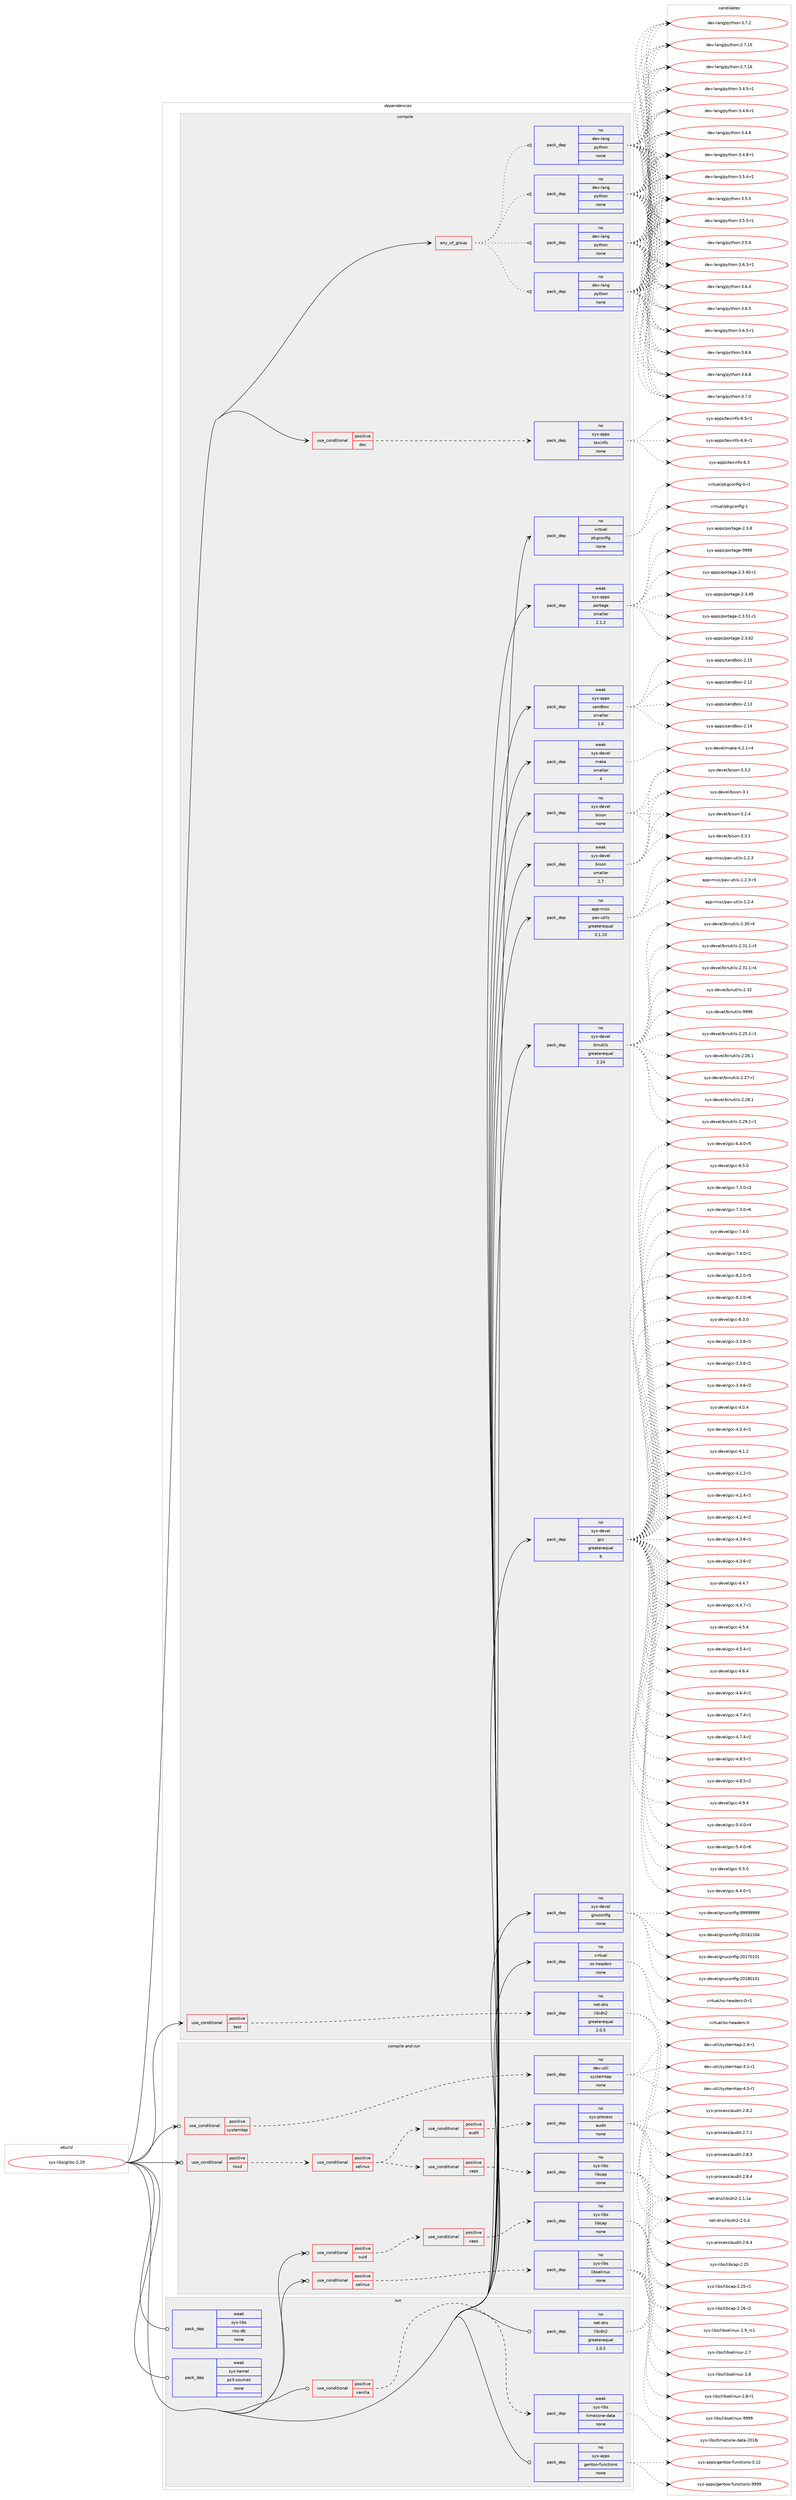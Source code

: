 digraph prolog {

# *************
# Graph options
# *************

newrank=true;
concentrate=true;
compound=true;
graph [rankdir=LR,fontname=Helvetica,fontsize=10,ranksep=1.5];#, ranksep=2.5, nodesep=0.2];
edge  [arrowhead=vee];
node  [fontname=Helvetica,fontsize=10];

# **********
# The ebuild
# **********

subgraph cluster_leftcol {
color=gray;
rank=same;
label=<<i>ebuild</i>>;
id [label="sys-libs/glibc-2.29", color=red, width=4, href="../sys-libs/glibc-2.29.svg"];
}

# ****************
# The dependencies
# ****************

subgraph cluster_midcol {
color=gray;
label=<<i>dependencies</i>>;
subgraph cluster_compile {
fillcolor="#eeeeee";
style=filled;
label=<<i>compile</i>>;
subgraph any27672 {
dependency1737290 [label=<<TABLE BORDER="0" CELLBORDER="1" CELLSPACING="0" CELLPADDING="4"><TR><TD CELLPADDING="10">any_of_group</TD></TR></TABLE>>, shape=none, color=red];subgraph pack1247005 {
dependency1737291 [label=<<TABLE BORDER="0" CELLBORDER="1" CELLSPACING="0" CELLPADDING="4" WIDTH="220"><TR><TD ROWSPAN="6" CELLPADDING="30">pack_dep</TD></TR><TR><TD WIDTH="110">no</TD></TR><TR><TD>dev-lang</TD></TR><TR><TD>python</TD></TR><TR><TD>none</TD></TR><TR><TD></TD></TR></TABLE>>, shape=none, color=blue];
}
dependency1737290:e -> dependency1737291:w [weight=20,style="dotted",arrowhead="oinv"];
subgraph pack1247006 {
dependency1737292 [label=<<TABLE BORDER="0" CELLBORDER="1" CELLSPACING="0" CELLPADDING="4" WIDTH="220"><TR><TD ROWSPAN="6" CELLPADDING="30">pack_dep</TD></TR><TR><TD WIDTH="110">no</TD></TR><TR><TD>dev-lang</TD></TR><TR><TD>python</TD></TR><TR><TD>none</TD></TR><TR><TD></TD></TR></TABLE>>, shape=none, color=blue];
}
dependency1737290:e -> dependency1737292:w [weight=20,style="dotted",arrowhead="oinv"];
subgraph pack1247007 {
dependency1737293 [label=<<TABLE BORDER="0" CELLBORDER="1" CELLSPACING="0" CELLPADDING="4" WIDTH="220"><TR><TD ROWSPAN="6" CELLPADDING="30">pack_dep</TD></TR><TR><TD WIDTH="110">no</TD></TR><TR><TD>dev-lang</TD></TR><TR><TD>python</TD></TR><TR><TD>none</TD></TR><TR><TD></TD></TR></TABLE>>, shape=none, color=blue];
}
dependency1737290:e -> dependency1737293:w [weight=20,style="dotted",arrowhead="oinv"];
subgraph pack1247008 {
dependency1737294 [label=<<TABLE BORDER="0" CELLBORDER="1" CELLSPACING="0" CELLPADDING="4" WIDTH="220"><TR><TD ROWSPAN="6" CELLPADDING="30">pack_dep</TD></TR><TR><TD WIDTH="110">no</TD></TR><TR><TD>dev-lang</TD></TR><TR><TD>python</TD></TR><TR><TD>none</TD></TR><TR><TD></TD></TR></TABLE>>, shape=none, color=blue];
}
dependency1737290:e -> dependency1737294:w [weight=20,style="dotted",arrowhead="oinv"];
}
id:e -> dependency1737290:w [weight=20,style="solid",arrowhead="vee"];
subgraph cond461678 {
dependency1737295 [label=<<TABLE BORDER="0" CELLBORDER="1" CELLSPACING="0" CELLPADDING="4"><TR><TD ROWSPAN="3" CELLPADDING="10">use_conditional</TD></TR><TR><TD>positive</TD></TR><TR><TD>doc</TD></TR></TABLE>>, shape=none, color=red];
subgraph pack1247009 {
dependency1737296 [label=<<TABLE BORDER="0" CELLBORDER="1" CELLSPACING="0" CELLPADDING="4" WIDTH="220"><TR><TD ROWSPAN="6" CELLPADDING="30">pack_dep</TD></TR><TR><TD WIDTH="110">no</TD></TR><TR><TD>sys-apps</TD></TR><TR><TD>texinfo</TD></TR><TR><TD>none</TD></TR><TR><TD></TD></TR></TABLE>>, shape=none, color=blue];
}
dependency1737295:e -> dependency1737296:w [weight=20,style="dashed",arrowhead="vee"];
}
id:e -> dependency1737295:w [weight=20,style="solid",arrowhead="vee"];
subgraph cond461679 {
dependency1737297 [label=<<TABLE BORDER="0" CELLBORDER="1" CELLSPACING="0" CELLPADDING="4"><TR><TD ROWSPAN="3" CELLPADDING="10">use_conditional</TD></TR><TR><TD>positive</TD></TR><TR><TD>test</TD></TR></TABLE>>, shape=none, color=red];
subgraph pack1247010 {
dependency1737298 [label=<<TABLE BORDER="0" CELLBORDER="1" CELLSPACING="0" CELLPADDING="4" WIDTH="220"><TR><TD ROWSPAN="6" CELLPADDING="30">pack_dep</TD></TR><TR><TD WIDTH="110">no</TD></TR><TR><TD>net-dns</TD></TR><TR><TD>libidn2</TD></TR><TR><TD>greaterequal</TD></TR><TR><TD>2.0.5</TD></TR></TABLE>>, shape=none, color=blue];
}
dependency1737297:e -> dependency1737298:w [weight=20,style="dashed",arrowhead="vee"];
}
id:e -> dependency1737297:w [weight=20,style="solid",arrowhead="vee"];
subgraph pack1247011 {
dependency1737299 [label=<<TABLE BORDER="0" CELLBORDER="1" CELLSPACING="0" CELLPADDING="4" WIDTH="220"><TR><TD ROWSPAN="6" CELLPADDING="30">pack_dep</TD></TR><TR><TD WIDTH="110">no</TD></TR><TR><TD>app-misc</TD></TR><TR><TD>pax-utils</TD></TR><TR><TD>greaterequal</TD></TR><TR><TD>0.1.10</TD></TR></TABLE>>, shape=none, color=blue];
}
id:e -> dependency1737299:w [weight=20,style="solid",arrowhead="vee"];
subgraph pack1247012 {
dependency1737300 [label=<<TABLE BORDER="0" CELLBORDER="1" CELLSPACING="0" CELLPADDING="4" WIDTH="220"><TR><TD ROWSPAN="6" CELLPADDING="30">pack_dep</TD></TR><TR><TD WIDTH="110">no</TD></TR><TR><TD>sys-devel</TD></TR><TR><TD>binutils</TD></TR><TR><TD>greaterequal</TD></TR><TR><TD>2.24</TD></TR></TABLE>>, shape=none, color=blue];
}
id:e -> dependency1737300:w [weight=20,style="solid",arrowhead="vee"];
subgraph pack1247013 {
dependency1737301 [label=<<TABLE BORDER="0" CELLBORDER="1" CELLSPACING="0" CELLPADDING="4" WIDTH="220"><TR><TD ROWSPAN="6" CELLPADDING="30">pack_dep</TD></TR><TR><TD WIDTH="110">no</TD></TR><TR><TD>sys-devel</TD></TR><TR><TD>bison</TD></TR><TR><TD>none</TD></TR><TR><TD></TD></TR></TABLE>>, shape=none, color=blue];
}
id:e -> dependency1737301:w [weight=20,style="solid",arrowhead="vee"];
subgraph pack1247014 {
dependency1737302 [label=<<TABLE BORDER="0" CELLBORDER="1" CELLSPACING="0" CELLPADDING="4" WIDTH="220"><TR><TD ROWSPAN="6" CELLPADDING="30">pack_dep</TD></TR><TR><TD WIDTH="110">no</TD></TR><TR><TD>sys-devel</TD></TR><TR><TD>gcc</TD></TR><TR><TD>greaterequal</TD></TR><TR><TD>6</TD></TR></TABLE>>, shape=none, color=blue];
}
id:e -> dependency1737302:w [weight=20,style="solid",arrowhead="vee"];
subgraph pack1247015 {
dependency1737303 [label=<<TABLE BORDER="0" CELLBORDER="1" CELLSPACING="0" CELLPADDING="4" WIDTH="220"><TR><TD ROWSPAN="6" CELLPADDING="30">pack_dep</TD></TR><TR><TD WIDTH="110">no</TD></TR><TR><TD>sys-devel</TD></TR><TR><TD>gnuconfig</TD></TR><TR><TD>none</TD></TR><TR><TD></TD></TR></TABLE>>, shape=none, color=blue];
}
id:e -> dependency1737303:w [weight=20,style="solid",arrowhead="vee"];
subgraph pack1247016 {
dependency1737304 [label=<<TABLE BORDER="0" CELLBORDER="1" CELLSPACING="0" CELLPADDING="4" WIDTH="220"><TR><TD ROWSPAN="6" CELLPADDING="30">pack_dep</TD></TR><TR><TD WIDTH="110">no</TD></TR><TR><TD>virtual</TD></TR><TR><TD>os-headers</TD></TR><TR><TD>none</TD></TR><TR><TD></TD></TR></TABLE>>, shape=none, color=blue];
}
id:e -> dependency1737304:w [weight=20,style="solid",arrowhead="vee"];
subgraph pack1247017 {
dependency1737305 [label=<<TABLE BORDER="0" CELLBORDER="1" CELLSPACING="0" CELLPADDING="4" WIDTH="220"><TR><TD ROWSPAN="6" CELLPADDING="30">pack_dep</TD></TR><TR><TD WIDTH="110">no</TD></TR><TR><TD>virtual</TD></TR><TR><TD>pkgconfig</TD></TR><TR><TD>none</TD></TR><TR><TD></TD></TR></TABLE>>, shape=none, color=blue];
}
id:e -> dependency1737305:w [weight=20,style="solid",arrowhead="vee"];
subgraph pack1247018 {
dependency1737306 [label=<<TABLE BORDER="0" CELLBORDER="1" CELLSPACING="0" CELLPADDING="4" WIDTH="220"><TR><TD ROWSPAN="6" CELLPADDING="30">pack_dep</TD></TR><TR><TD WIDTH="110">weak</TD></TR><TR><TD>sys-apps</TD></TR><TR><TD>portage</TD></TR><TR><TD>smaller</TD></TR><TR><TD>2.1.2</TD></TR></TABLE>>, shape=none, color=blue];
}
id:e -> dependency1737306:w [weight=20,style="solid",arrowhead="vee"];
subgraph pack1247019 {
dependency1737307 [label=<<TABLE BORDER="0" CELLBORDER="1" CELLSPACING="0" CELLPADDING="4" WIDTH="220"><TR><TD ROWSPAN="6" CELLPADDING="30">pack_dep</TD></TR><TR><TD WIDTH="110">weak</TD></TR><TR><TD>sys-apps</TD></TR><TR><TD>sandbox</TD></TR><TR><TD>smaller</TD></TR><TR><TD>1.6</TD></TR></TABLE>>, shape=none, color=blue];
}
id:e -> dependency1737307:w [weight=20,style="solid",arrowhead="vee"];
subgraph pack1247020 {
dependency1737308 [label=<<TABLE BORDER="0" CELLBORDER="1" CELLSPACING="0" CELLPADDING="4" WIDTH="220"><TR><TD ROWSPAN="6" CELLPADDING="30">pack_dep</TD></TR><TR><TD WIDTH="110">weak</TD></TR><TR><TD>sys-devel</TD></TR><TR><TD>bison</TD></TR><TR><TD>smaller</TD></TR><TR><TD>2.7</TD></TR></TABLE>>, shape=none, color=blue];
}
id:e -> dependency1737308:w [weight=20,style="solid",arrowhead="vee"];
subgraph pack1247021 {
dependency1737309 [label=<<TABLE BORDER="0" CELLBORDER="1" CELLSPACING="0" CELLPADDING="4" WIDTH="220"><TR><TD ROWSPAN="6" CELLPADDING="30">pack_dep</TD></TR><TR><TD WIDTH="110">weak</TD></TR><TR><TD>sys-devel</TD></TR><TR><TD>make</TD></TR><TR><TD>smaller</TD></TR><TR><TD>4</TD></TR></TABLE>>, shape=none, color=blue];
}
id:e -> dependency1737309:w [weight=20,style="solid",arrowhead="vee"];
}
subgraph cluster_compileandrun {
fillcolor="#eeeeee";
style=filled;
label=<<i>compile and run</i>>;
subgraph cond461680 {
dependency1737310 [label=<<TABLE BORDER="0" CELLBORDER="1" CELLSPACING="0" CELLPADDING="4"><TR><TD ROWSPAN="3" CELLPADDING="10">use_conditional</TD></TR><TR><TD>positive</TD></TR><TR><TD>nscd</TD></TR></TABLE>>, shape=none, color=red];
subgraph cond461681 {
dependency1737311 [label=<<TABLE BORDER="0" CELLBORDER="1" CELLSPACING="0" CELLPADDING="4"><TR><TD ROWSPAN="3" CELLPADDING="10">use_conditional</TD></TR><TR><TD>positive</TD></TR><TR><TD>selinux</TD></TR></TABLE>>, shape=none, color=red];
subgraph cond461682 {
dependency1737312 [label=<<TABLE BORDER="0" CELLBORDER="1" CELLSPACING="0" CELLPADDING="4"><TR><TD ROWSPAN="3" CELLPADDING="10">use_conditional</TD></TR><TR><TD>positive</TD></TR><TR><TD>audit</TD></TR></TABLE>>, shape=none, color=red];
subgraph pack1247022 {
dependency1737313 [label=<<TABLE BORDER="0" CELLBORDER="1" CELLSPACING="0" CELLPADDING="4" WIDTH="220"><TR><TD ROWSPAN="6" CELLPADDING="30">pack_dep</TD></TR><TR><TD WIDTH="110">no</TD></TR><TR><TD>sys-process</TD></TR><TR><TD>audit</TD></TR><TR><TD>none</TD></TR><TR><TD></TD></TR></TABLE>>, shape=none, color=blue];
}
dependency1737312:e -> dependency1737313:w [weight=20,style="dashed",arrowhead="vee"];
}
dependency1737311:e -> dependency1737312:w [weight=20,style="dashed",arrowhead="vee"];
subgraph cond461683 {
dependency1737314 [label=<<TABLE BORDER="0" CELLBORDER="1" CELLSPACING="0" CELLPADDING="4"><TR><TD ROWSPAN="3" CELLPADDING="10">use_conditional</TD></TR><TR><TD>positive</TD></TR><TR><TD>caps</TD></TR></TABLE>>, shape=none, color=red];
subgraph pack1247023 {
dependency1737315 [label=<<TABLE BORDER="0" CELLBORDER="1" CELLSPACING="0" CELLPADDING="4" WIDTH="220"><TR><TD ROWSPAN="6" CELLPADDING="30">pack_dep</TD></TR><TR><TD WIDTH="110">no</TD></TR><TR><TD>sys-libs</TD></TR><TR><TD>libcap</TD></TR><TR><TD>none</TD></TR><TR><TD></TD></TR></TABLE>>, shape=none, color=blue];
}
dependency1737314:e -> dependency1737315:w [weight=20,style="dashed",arrowhead="vee"];
}
dependency1737311:e -> dependency1737314:w [weight=20,style="dashed",arrowhead="vee"];
}
dependency1737310:e -> dependency1737311:w [weight=20,style="dashed",arrowhead="vee"];
}
id:e -> dependency1737310:w [weight=20,style="solid",arrowhead="odotvee"];
subgraph cond461684 {
dependency1737316 [label=<<TABLE BORDER="0" CELLBORDER="1" CELLSPACING="0" CELLPADDING="4"><TR><TD ROWSPAN="3" CELLPADDING="10">use_conditional</TD></TR><TR><TD>positive</TD></TR><TR><TD>selinux</TD></TR></TABLE>>, shape=none, color=red];
subgraph pack1247024 {
dependency1737317 [label=<<TABLE BORDER="0" CELLBORDER="1" CELLSPACING="0" CELLPADDING="4" WIDTH="220"><TR><TD ROWSPAN="6" CELLPADDING="30">pack_dep</TD></TR><TR><TD WIDTH="110">no</TD></TR><TR><TD>sys-libs</TD></TR><TR><TD>libselinux</TD></TR><TR><TD>none</TD></TR><TR><TD></TD></TR></TABLE>>, shape=none, color=blue];
}
dependency1737316:e -> dependency1737317:w [weight=20,style="dashed",arrowhead="vee"];
}
id:e -> dependency1737316:w [weight=20,style="solid",arrowhead="odotvee"];
subgraph cond461685 {
dependency1737318 [label=<<TABLE BORDER="0" CELLBORDER="1" CELLSPACING="0" CELLPADDING="4"><TR><TD ROWSPAN="3" CELLPADDING="10">use_conditional</TD></TR><TR><TD>positive</TD></TR><TR><TD>suid</TD></TR></TABLE>>, shape=none, color=red];
subgraph cond461686 {
dependency1737319 [label=<<TABLE BORDER="0" CELLBORDER="1" CELLSPACING="0" CELLPADDING="4"><TR><TD ROWSPAN="3" CELLPADDING="10">use_conditional</TD></TR><TR><TD>positive</TD></TR><TR><TD>caps</TD></TR></TABLE>>, shape=none, color=red];
subgraph pack1247025 {
dependency1737320 [label=<<TABLE BORDER="0" CELLBORDER="1" CELLSPACING="0" CELLPADDING="4" WIDTH="220"><TR><TD ROWSPAN="6" CELLPADDING="30">pack_dep</TD></TR><TR><TD WIDTH="110">no</TD></TR><TR><TD>sys-libs</TD></TR><TR><TD>libcap</TD></TR><TR><TD>none</TD></TR><TR><TD></TD></TR></TABLE>>, shape=none, color=blue];
}
dependency1737319:e -> dependency1737320:w [weight=20,style="dashed",arrowhead="vee"];
}
dependency1737318:e -> dependency1737319:w [weight=20,style="dashed",arrowhead="vee"];
}
id:e -> dependency1737318:w [weight=20,style="solid",arrowhead="odotvee"];
subgraph cond461687 {
dependency1737321 [label=<<TABLE BORDER="0" CELLBORDER="1" CELLSPACING="0" CELLPADDING="4"><TR><TD ROWSPAN="3" CELLPADDING="10">use_conditional</TD></TR><TR><TD>positive</TD></TR><TR><TD>systemtap</TD></TR></TABLE>>, shape=none, color=red];
subgraph pack1247026 {
dependency1737322 [label=<<TABLE BORDER="0" CELLBORDER="1" CELLSPACING="0" CELLPADDING="4" WIDTH="220"><TR><TD ROWSPAN="6" CELLPADDING="30">pack_dep</TD></TR><TR><TD WIDTH="110">no</TD></TR><TR><TD>dev-util</TD></TR><TR><TD>systemtap</TD></TR><TR><TD>none</TD></TR><TR><TD></TD></TR></TABLE>>, shape=none, color=blue];
}
dependency1737321:e -> dependency1737322:w [weight=20,style="dashed",arrowhead="vee"];
}
id:e -> dependency1737321:w [weight=20,style="solid",arrowhead="odotvee"];
}
subgraph cluster_run {
fillcolor="#eeeeee";
style=filled;
label=<<i>run</i>>;
subgraph cond461688 {
dependency1737323 [label=<<TABLE BORDER="0" CELLBORDER="1" CELLSPACING="0" CELLPADDING="4"><TR><TD ROWSPAN="3" CELLPADDING="10">use_conditional</TD></TR><TR><TD>positive</TD></TR><TR><TD>vanilla</TD></TR></TABLE>>, shape=none, color=red];
subgraph pack1247027 {
dependency1737324 [label=<<TABLE BORDER="0" CELLBORDER="1" CELLSPACING="0" CELLPADDING="4" WIDTH="220"><TR><TD ROWSPAN="6" CELLPADDING="30">pack_dep</TD></TR><TR><TD WIDTH="110">weak</TD></TR><TR><TD>sys-libs</TD></TR><TR><TD>timezone-data</TD></TR><TR><TD>none</TD></TR><TR><TD></TD></TR></TABLE>>, shape=none, color=blue];
}
dependency1737323:e -> dependency1737324:w [weight=20,style="dashed",arrowhead="vee"];
}
id:e -> dependency1737323:w [weight=20,style="solid",arrowhead="odot"];
subgraph pack1247028 {
dependency1737325 [label=<<TABLE BORDER="0" CELLBORDER="1" CELLSPACING="0" CELLPADDING="4" WIDTH="220"><TR><TD ROWSPAN="6" CELLPADDING="30">pack_dep</TD></TR><TR><TD WIDTH="110">no</TD></TR><TR><TD>net-dns</TD></TR><TR><TD>libidn2</TD></TR><TR><TD>greaterequal</TD></TR><TR><TD>2.0.5</TD></TR></TABLE>>, shape=none, color=blue];
}
id:e -> dependency1737325:w [weight=20,style="solid",arrowhead="odot"];
subgraph pack1247029 {
dependency1737326 [label=<<TABLE BORDER="0" CELLBORDER="1" CELLSPACING="0" CELLPADDING="4" WIDTH="220"><TR><TD ROWSPAN="6" CELLPADDING="30">pack_dep</TD></TR><TR><TD WIDTH="110">no</TD></TR><TR><TD>sys-apps</TD></TR><TR><TD>gentoo-functions</TD></TR><TR><TD>none</TD></TR><TR><TD></TD></TR></TABLE>>, shape=none, color=blue];
}
id:e -> dependency1737326:w [weight=20,style="solid",arrowhead="odot"];
subgraph pack1247030 {
dependency1737327 [label=<<TABLE BORDER="0" CELLBORDER="1" CELLSPACING="0" CELLPADDING="4" WIDTH="220"><TR><TD ROWSPAN="6" CELLPADDING="30">pack_dep</TD></TR><TR><TD WIDTH="110">weak</TD></TR><TR><TD>sys-kernel</TD></TR><TR><TD>ps3-sources</TD></TR><TR><TD>none</TD></TR><TR><TD></TD></TR></TABLE>>, shape=none, color=blue];
}
id:e -> dependency1737327:w [weight=20,style="solid",arrowhead="odot"];
subgraph pack1247031 {
dependency1737328 [label=<<TABLE BORDER="0" CELLBORDER="1" CELLSPACING="0" CELLPADDING="4" WIDTH="220"><TR><TD ROWSPAN="6" CELLPADDING="30">pack_dep</TD></TR><TR><TD WIDTH="110">weak</TD></TR><TR><TD>sys-libs</TD></TR><TR><TD>nss-db</TD></TR><TR><TD>none</TD></TR><TR><TD></TD></TR></TABLE>>, shape=none, color=blue];
}
id:e -> dependency1737328:w [weight=20,style="solid",arrowhead="odot"];
}
}

# **************
# The candidates
# **************

subgraph cluster_choices {
rank=same;
color=gray;
label=<<i>candidates</i>>;

subgraph choice1247005 {
color=black;
nodesep=1;
choice10010111845108971101034711212111610411111045504655464953 [label="dev-lang/python-2.7.15", color=red, width=4,href="../dev-lang/python-2.7.15.svg"];
choice10010111845108971101034711212111610411111045504655464954 [label="dev-lang/python-2.7.16", color=red, width=4,href="../dev-lang/python-2.7.16.svg"];
choice1001011184510897110103471121211161041111104551465246534511449 [label="dev-lang/python-3.4.5-r1", color=red, width=4,href="../dev-lang/python-3.4.5-r1.svg"];
choice1001011184510897110103471121211161041111104551465246544511449 [label="dev-lang/python-3.4.6-r1", color=red, width=4,href="../dev-lang/python-3.4.6-r1.svg"];
choice100101118451089711010347112121116104111110455146524656 [label="dev-lang/python-3.4.8", color=red, width=4,href="../dev-lang/python-3.4.8.svg"];
choice1001011184510897110103471121211161041111104551465246564511449 [label="dev-lang/python-3.4.8-r1", color=red, width=4,href="../dev-lang/python-3.4.8-r1.svg"];
choice1001011184510897110103471121211161041111104551465346524511449 [label="dev-lang/python-3.5.4-r1", color=red, width=4,href="../dev-lang/python-3.5.4-r1.svg"];
choice100101118451089711010347112121116104111110455146534653 [label="dev-lang/python-3.5.5", color=red, width=4,href="../dev-lang/python-3.5.5.svg"];
choice1001011184510897110103471121211161041111104551465346534511449 [label="dev-lang/python-3.5.5-r1", color=red, width=4,href="../dev-lang/python-3.5.5-r1.svg"];
choice100101118451089711010347112121116104111110455146534654 [label="dev-lang/python-3.5.6", color=red, width=4,href="../dev-lang/python-3.5.6.svg"];
choice1001011184510897110103471121211161041111104551465446514511449 [label="dev-lang/python-3.6.3-r1", color=red, width=4,href="../dev-lang/python-3.6.3-r1.svg"];
choice100101118451089711010347112121116104111110455146544652 [label="dev-lang/python-3.6.4", color=red, width=4,href="../dev-lang/python-3.6.4.svg"];
choice100101118451089711010347112121116104111110455146544653 [label="dev-lang/python-3.6.5", color=red, width=4,href="../dev-lang/python-3.6.5.svg"];
choice1001011184510897110103471121211161041111104551465446534511449 [label="dev-lang/python-3.6.5-r1", color=red, width=4,href="../dev-lang/python-3.6.5-r1.svg"];
choice100101118451089711010347112121116104111110455146544654 [label="dev-lang/python-3.6.6", color=red, width=4,href="../dev-lang/python-3.6.6.svg"];
choice100101118451089711010347112121116104111110455146544656 [label="dev-lang/python-3.6.8", color=red, width=4,href="../dev-lang/python-3.6.8.svg"];
choice100101118451089711010347112121116104111110455146554648 [label="dev-lang/python-3.7.0", color=red, width=4,href="../dev-lang/python-3.7.0.svg"];
choice100101118451089711010347112121116104111110455146554650 [label="dev-lang/python-3.7.2", color=red, width=4,href="../dev-lang/python-3.7.2.svg"];
dependency1737291:e -> choice10010111845108971101034711212111610411111045504655464953:w [style=dotted,weight="100"];
dependency1737291:e -> choice10010111845108971101034711212111610411111045504655464954:w [style=dotted,weight="100"];
dependency1737291:e -> choice1001011184510897110103471121211161041111104551465246534511449:w [style=dotted,weight="100"];
dependency1737291:e -> choice1001011184510897110103471121211161041111104551465246544511449:w [style=dotted,weight="100"];
dependency1737291:e -> choice100101118451089711010347112121116104111110455146524656:w [style=dotted,weight="100"];
dependency1737291:e -> choice1001011184510897110103471121211161041111104551465246564511449:w [style=dotted,weight="100"];
dependency1737291:e -> choice1001011184510897110103471121211161041111104551465346524511449:w [style=dotted,weight="100"];
dependency1737291:e -> choice100101118451089711010347112121116104111110455146534653:w [style=dotted,weight="100"];
dependency1737291:e -> choice1001011184510897110103471121211161041111104551465346534511449:w [style=dotted,weight="100"];
dependency1737291:e -> choice100101118451089711010347112121116104111110455146534654:w [style=dotted,weight="100"];
dependency1737291:e -> choice1001011184510897110103471121211161041111104551465446514511449:w [style=dotted,weight="100"];
dependency1737291:e -> choice100101118451089711010347112121116104111110455146544652:w [style=dotted,weight="100"];
dependency1737291:e -> choice100101118451089711010347112121116104111110455146544653:w [style=dotted,weight="100"];
dependency1737291:e -> choice1001011184510897110103471121211161041111104551465446534511449:w [style=dotted,weight="100"];
dependency1737291:e -> choice100101118451089711010347112121116104111110455146544654:w [style=dotted,weight="100"];
dependency1737291:e -> choice100101118451089711010347112121116104111110455146544656:w [style=dotted,weight="100"];
dependency1737291:e -> choice100101118451089711010347112121116104111110455146554648:w [style=dotted,weight="100"];
dependency1737291:e -> choice100101118451089711010347112121116104111110455146554650:w [style=dotted,weight="100"];
}
subgraph choice1247006 {
color=black;
nodesep=1;
choice10010111845108971101034711212111610411111045504655464953 [label="dev-lang/python-2.7.15", color=red, width=4,href="../dev-lang/python-2.7.15.svg"];
choice10010111845108971101034711212111610411111045504655464954 [label="dev-lang/python-2.7.16", color=red, width=4,href="../dev-lang/python-2.7.16.svg"];
choice1001011184510897110103471121211161041111104551465246534511449 [label="dev-lang/python-3.4.5-r1", color=red, width=4,href="../dev-lang/python-3.4.5-r1.svg"];
choice1001011184510897110103471121211161041111104551465246544511449 [label="dev-lang/python-3.4.6-r1", color=red, width=4,href="../dev-lang/python-3.4.6-r1.svg"];
choice100101118451089711010347112121116104111110455146524656 [label="dev-lang/python-3.4.8", color=red, width=4,href="../dev-lang/python-3.4.8.svg"];
choice1001011184510897110103471121211161041111104551465246564511449 [label="dev-lang/python-3.4.8-r1", color=red, width=4,href="../dev-lang/python-3.4.8-r1.svg"];
choice1001011184510897110103471121211161041111104551465346524511449 [label="dev-lang/python-3.5.4-r1", color=red, width=4,href="../dev-lang/python-3.5.4-r1.svg"];
choice100101118451089711010347112121116104111110455146534653 [label="dev-lang/python-3.5.5", color=red, width=4,href="../dev-lang/python-3.5.5.svg"];
choice1001011184510897110103471121211161041111104551465346534511449 [label="dev-lang/python-3.5.5-r1", color=red, width=4,href="../dev-lang/python-3.5.5-r1.svg"];
choice100101118451089711010347112121116104111110455146534654 [label="dev-lang/python-3.5.6", color=red, width=4,href="../dev-lang/python-3.5.6.svg"];
choice1001011184510897110103471121211161041111104551465446514511449 [label="dev-lang/python-3.6.3-r1", color=red, width=4,href="../dev-lang/python-3.6.3-r1.svg"];
choice100101118451089711010347112121116104111110455146544652 [label="dev-lang/python-3.6.4", color=red, width=4,href="../dev-lang/python-3.6.4.svg"];
choice100101118451089711010347112121116104111110455146544653 [label="dev-lang/python-3.6.5", color=red, width=4,href="../dev-lang/python-3.6.5.svg"];
choice1001011184510897110103471121211161041111104551465446534511449 [label="dev-lang/python-3.6.5-r1", color=red, width=4,href="../dev-lang/python-3.6.5-r1.svg"];
choice100101118451089711010347112121116104111110455146544654 [label="dev-lang/python-3.6.6", color=red, width=4,href="../dev-lang/python-3.6.6.svg"];
choice100101118451089711010347112121116104111110455146544656 [label="dev-lang/python-3.6.8", color=red, width=4,href="../dev-lang/python-3.6.8.svg"];
choice100101118451089711010347112121116104111110455146554648 [label="dev-lang/python-3.7.0", color=red, width=4,href="../dev-lang/python-3.7.0.svg"];
choice100101118451089711010347112121116104111110455146554650 [label="dev-lang/python-3.7.2", color=red, width=4,href="../dev-lang/python-3.7.2.svg"];
dependency1737292:e -> choice10010111845108971101034711212111610411111045504655464953:w [style=dotted,weight="100"];
dependency1737292:e -> choice10010111845108971101034711212111610411111045504655464954:w [style=dotted,weight="100"];
dependency1737292:e -> choice1001011184510897110103471121211161041111104551465246534511449:w [style=dotted,weight="100"];
dependency1737292:e -> choice1001011184510897110103471121211161041111104551465246544511449:w [style=dotted,weight="100"];
dependency1737292:e -> choice100101118451089711010347112121116104111110455146524656:w [style=dotted,weight="100"];
dependency1737292:e -> choice1001011184510897110103471121211161041111104551465246564511449:w [style=dotted,weight="100"];
dependency1737292:e -> choice1001011184510897110103471121211161041111104551465346524511449:w [style=dotted,weight="100"];
dependency1737292:e -> choice100101118451089711010347112121116104111110455146534653:w [style=dotted,weight="100"];
dependency1737292:e -> choice1001011184510897110103471121211161041111104551465346534511449:w [style=dotted,weight="100"];
dependency1737292:e -> choice100101118451089711010347112121116104111110455146534654:w [style=dotted,weight="100"];
dependency1737292:e -> choice1001011184510897110103471121211161041111104551465446514511449:w [style=dotted,weight="100"];
dependency1737292:e -> choice100101118451089711010347112121116104111110455146544652:w [style=dotted,weight="100"];
dependency1737292:e -> choice100101118451089711010347112121116104111110455146544653:w [style=dotted,weight="100"];
dependency1737292:e -> choice1001011184510897110103471121211161041111104551465446534511449:w [style=dotted,weight="100"];
dependency1737292:e -> choice100101118451089711010347112121116104111110455146544654:w [style=dotted,weight="100"];
dependency1737292:e -> choice100101118451089711010347112121116104111110455146544656:w [style=dotted,weight="100"];
dependency1737292:e -> choice100101118451089711010347112121116104111110455146554648:w [style=dotted,weight="100"];
dependency1737292:e -> choice100101118451089711010347112121116104111110455146554650:w [style=dotted,weight="100"];
}
subgraph choice1247007 {
color=black;
nodesep=1;
choice10010111845108971101034711212111610411111045504655464953 [label="dev-lang/python-2.7.15", color=red, width=4,href="../dev-lang/python-2.7.15.svg"];
choice10010111845108971101034711212111610411111045504655464954 [label="dev-lang/python-2.7.16", color=red, width=4,href="../dev-lang/python-2.7.16.svg"];
choice1001011184510897110103471121211161041111104551465246534511449 [label="dev-lang/python-3.4.5-r1", color=red, width=4,href="../dev-lang/python-3.4.5-r1.svg"];
choice1001011184510897110103471121211161041111104551465246544511449 [label="dev-lang/python-3.4.6-r1", color=red, width=4,href="../dev-lang/python-3.4.6-r1.svg"];
choice100101118451089711010347112121116104111110455146524656 [label="dev-lang/python-3.4.8", color=red, width=4,href="../dev-lang/python-3.4.8.svg"];
choice1001011184510897110103471121211161041111104551465246564511449 [label="dev-lang/python-3.4.8-r1", color=red, width=4,href="../dev-lang/python-3.4.8-r1.svg"];
choice1001011184510897110103471121211161041111104551465346524511449 [label="dev-lang/python-3.5.4-r1", color=red, width=4,href="../dev-lang/python-3.5.4-r1.svg"];
choice100101118451089711010347112121116104111110455146534653 [label="dev-lang/python-3.5.5", color=red, width=4,href="../dev-lang/python-3.5.5.svg"];
choice1001011184510897110103471121211161041111104551465346534511449 [label="dev-lang/python-3.5.5-r1", color=red, width=4,href="../dev-lang/python-3.5.5-r1.svg"];
choice100101118451089711010347112121116104111110455146534654 [label="dev-lang/python-3.5.6", color=red, width=4,href="../dev-lang/python-3.5.6.svg"];
choice1001011184510897110103471121211161041111104551465446514511449 [label="dev-lang/python-3.6.3-r1", color=red, width=4,href="../dev-lang/python-3.6.3-r1.svg"];
choice100101118451089711010347112121116104111110455146544652 [label="dev-lang/python-3.6.4", color=red, width=4,href="../dev-lang/python-3.6.4.svg"];
choice100101118451089711010347112121116104111110455146544653 [label="dev-lang/python-3.6.5", color=red, width=4,href="../dev-lang/python-3.6.5.svg"];
choice1001011184510897110103471121211161041111104551465446534511449 [label="dev-lang/python-3.6.5-r1", color=red, width=4,href="../dev-lang/python-3.6.5-r1.svg"];
choice100101118451089711010347112121116104111110455146544654 [label="dev-lang/python-3.6.6", color=red, width=4,href="../dev-lang/python-3.6.6.svg"];
choice100101118451089711010347112121116104111110455146544656 [label="dev-lang/python-3.6.8", color=red, width=4,href="../dev-lang/python-3.6.8.svg"];
choice100101118451089711010347112121116104111110455146554648 [label="dev-lang/python-3.7.0", color=red, width=4,href="../dev-lang/python-3.7.0.svg"];
choice100101118451089711010347112121116104111110455146554650 [label="dev-lang/python-3.7.2", color=red, width=4,href="../dev-lang/python-3.7.2.svg"];
dependency1737293:e -> choice10010111845108971101034711212111610411111045504655464953:w [style=dotted,weight="100"];
dependency1737293:e -> choice10010111845108971101034711212111610411111045504655464954:w [style=dotted,weight="100"];
dependency1737293:e -> choice1001011184510897110103471121211161041111104551465246534511449:w [style=dotted,weight="100"];
dependency1737293:e -> choice1001011184510897110103471121211161041111104551465246544511449:w [style=dotted,weight="100"];
dependency1737293:e -> choice100101118451089711010347112121116104111110455146524656:w [style=dotted,weight="100"];
dependency1737293:e -> choice1001011184510897110103471121211161041111104551465246564511449:w [style=dotted,weight="100"];
dependency1737293:e -> choice1001011184510897110103471121211161041111104551465346524511449:w [style=dotted,weight="100"];
dependency1737293:e -> choice100101118451089711010347112121116104111110455146534653:w [style=dotted,weight="100"];
dependency1737293:e -> choice1001011184510897110103471121211161041111104551465346534511449:w [style=dotted,weight="100"];
dependency1737293:e -> choice100101118451089711010347112121116104111110455146534654:w [style=dotted,weight="100"];
dependency1737293:e -> choice1001011184510897110103471121211161041111104551465446514511449:w [style=dotted,weight="100"];
dependency1737293:e -> choice100101118451089711010347112121116104111110455146544652:w [style=dotted,weight="100"];
dependency1737293:e -> choice100101118451089711010347112121116104111110455146544653:w [style=dotted,weight="100"];
dependency1737293:e -> choice1001011184510897110103471121211161041111104551465446534511449:w [style=dotted,weight="100"];
dependency1737293:e -> choice100101118451089711010347112121116104111110455146544654:w [style=dotted,weight="100"];
dependency1737293:e -> choice100101118451089711010347112121116104111110455146544656:w [style=dotted,weight="100"];
dependency1737293:e -> choice100101118451089711010347112121116104111110455146554648:w [style=dotted,weight="100"];
dependency1737293:e -> choice100101118451089711010347112121116104111110455146554650:w [style=dotted,weight="100"];
}
subgraph choice1247008 {
color=black;
nodesep=1;
choice10010111845108971101034711212111610411111045504655464953 [label="dev-lang/python-2.7.15", color=red, width=4,href="../dev-lang/python-2.7.15.svg"];
choice10010111845108971101034711212111610411111045504655464954 [label="dev-lang/python-2.7.16", color=red, width=4,href="../dev-lang/python-2.7.16.svg"];
choice1001011184510897110103471121211161041111104551465246534511449 [label="dev-lang/python-3.4.5-r1", color=red, width=4,href="../dev-lang/python-3.4.5-r1.svg"];
choice1001011184510897110103471121211161041111104551465246544511449 [label="dev-lang/python-3.4.6-r1", color=red, width=4,href="../dev-lang/python-3.4.6-r1.svg"];
choice100101118451089711010347112121116104111110455146524656 [label="dev-lang/python-3.4.8", color=red, width=4,href="../dev-lang/python-3.4.8.svg"];
choice1001011184510897110103471121211161041111104551465246564511449 [label="dev-lang/python-3.4.8-r1", color=red, width=4,href="../dev-lang/python-3.4.8-r1.svg"];
choice1001011184510897110103471121211161041111104551465346524511449 [label="dev-lang/python-3.5.4-r1", color=red, width=4,href="../dev-lang/python-3.5.4-r1.svg"];
choice100101118451089711010347112121116104111110455146534653 [label="dev-lang/python-3.5.5", color=red, width=4,href="../dev-lang/python-3.5.5.svg"];
choice1001011184510897110103471121211161041111104551465346534511449 [label="dev-lang/python-3.5.5-r1", color=red, width=4,href="../dev-lang/python-3.5.5-r1.svg"];
choice100101118451089711010347112121116104111110455146534654 [label="dev-lang/python-3.5.6", color=red, width=4,href="../dev-lang/python-3.5.6.svg"];
choice1001011184510897110103471121211161041111104551465446514511449 [label="dev-lang/python-3.6.3-r1", color=red, width=4,href="../dev-lang/python-3.6.3-r1.svg"];
choice100101118451089711010347112121116104111110455146544652 [label="dev-lang/python-3.6.4", color=red, width=4,href="../dev-lang/python-3.6.4.svg"];
choice100101118451089711010347112121116104111110455146544653 [label="dev-lang/python-3.6.5", color=red, width=4,href="../dev-lang/python-3.6.5.svg"];
choice1001011184510897110103471121211161041111104551465446534511449 [label="dev-lang/python-3.6.5-r1", color=red, width=4,href="../dev-lang/python-3.6.5-r1.svg"];
choice100101118451089711010347112121116104111110455146544654 [label="dev-lang/python-3.6.6", color=red, width=4,href="../dev-lang/python-3.6.6.svg"];
choice100101118451089711010347112121116104111110455146544656 [label="dev-lang/python-3.6.8", color=red, width=4,href="../dev-lang/python-3.6.8.svg"];
choice100101118451089711010347112121116104111110455146554648 [label="dev-lang/python-3.7.0", color=red, width=4,href="../dev-lang/python-3.7.0.svg"];
choice100101118451089711010347112121116104111110455146554650 [label="dev-lang/python-3.7.2", color=red, width=4,href="../dev-lang/python-3.7.2.svg"];
dependency1737294:e -> choice10010111845108971101034711212111610411111045504655464953:w [style=dotted,weight="100"];
dependency1737294:e -> choice10010111845108971101034711212111610411111045504655464954:w [style=dotted,weight="100"];
dependency1737294:e -> choice1001011184510897110103471121211161041111104551465246534511449:w [style=dotted,weight="100"];
dependency1737294:e -> choice1001011184510897110103471121211161041111104551465246544511449:w [style=dotted,weight="100"];
dependency1737294:e -> choice100101118451089711010347112121116104111110455146524656:w [style=dotted,weight="100"];
dependency1737294:e -> choice1001011184510897110103471121211161041111104551465246564511449:w [style=dotted,weight="100"];
dependency1737294:e -> choice1001011184510897110103471121211161041111104551465346524511449:w [style=dotted,weight="100"];
dependency1737294:e -> choice100101118451089711010347112121116104111110455146534653:w [style=dotted,weight="100"];
dependency1737294:e -> choice1001011184510897110103471121211161041111104551465346534511449:w [style=dotted,weight="100"];
dependency1737294:e -> choice100101118451089711010347112121116104111110455146534654:w [style=dotted,weight="100"];
dependency1737294:e -> choice1001011184510897110103471121211161041111104551465446514511449:w [style=dotted,weight="100"];
dependency1737294:e -> choice100101118451089711010347112121116104111110455146544652:w [style=dotted,weight="100"];
dependency1737294:e -> choice100101118451089711010347112121116104111110455146544653:w [style=dotted,weight="100"];
dependency1737294:e -> choice1001011184510897110103471121211161041111104551465446534511449:w [style=dotted,weight="100"];
dependency1737294:e -> choice100101118451089711010347112121116104111110455146544654:w [style=dotted,weight="100"];
dependency1737294:e -> choice100101118451089711010347112121116104111110455146544656:w [style=dotted,weight="100"];
dependency1737294:e -> choice100101118451089711010347112121116104111110455146554648:w [style=dotted,weight="100"];
dependency1737294:e -> choice100101118451089711010347112121116104111110455146554650:w [style=dotted,weight="100"];
}
subgraph choice1247009 {
color=black;
nodesep=1;
choice11512111545971121121154711610112010511010211145544651 [label="sys-apps/texinfo-6.3", color=red, width=4,href="../sys-apps/texinfo-6.3.svg"];
choice115121115459711211211547116101120105110102111455446534511449 [label="sys-apps/texinfo-6.5-r1", color=red, width=4,href="../sys-apps/texinfo-6.5-r1.svg"];
choice115121115459711211211547116101120105110102111455446544511449 [label="sys-apps/texinfo-6.6-r1", color=red, width=4,href="../sys-apps/texinfo-6.6-r1.svg"];
dependency1737296:e -> choice11512111545971121121154711610112010511010211145544651:w [style=dotted,weight="100"];
dependency1737296:e -> choice115121115459711211211547116101120105110102111455446534511449:w [style=dotted,weight="100"];
dependency1737296:e -> choice115121115459711211211547116101120105110102111455446544511449:w [style=dotted,weight="100"];
}
subgraph choice1247010 {
color=black;
nodesep=1;
choice11010111645100110115471081059810510011050455046484652 [label="net-dns/libidn2-2.0.4", color=red, width=4,href="../net-dns/libidn2-2.0.4.svg"];
choice1101011164510011011547108105981051001105045504649464997 [label="net-dns/libidn2-2.1.1a", color=red, width=4,href="../net-dns/libidn2-2.1.1a.svg"];
dependency1737298:e -> choice11010111645100110115471081059810510011050455046484652:w [style=dotted,weight="100"];
dependency1737298:e -> choice1101011164510011011547108105981051001105045504649464997:w [style=dotted,weight="100"];
}
subgraph choice1247011 {
color=black;
nodesep=1;
choice971121124510910511599471129712045117116105108115454946504651 [label="app-misc/pax-utils-1.2.3", color=red, width=4,href="../app-misc/pax-utils-1.2.3.svg"];
choice9711211245109105115994711297120451171161051081154549465046514511451 [label="app-misc/pax-utils-1.2.3-r3", color=red, width=4,href="../app-misc/pax-utils-1.2.3-r3.svg"];
choice971121124510910511599471129712045117116105108115454946504652 [label="app-misc/pax-utils-1.2.4", color=red, width=4,href="../app-misc/pax-utils-1.2.4.svg"];
dependency1737299:e -> choice971121124510910511599471129712045117116105108115454946504651:w [style=dotted,weight="100"];
dependency1737299:e -> choice9711211245109105115994711297120451171161051081154549465046514511451:w [style=dotted,weight="100"];
dependency1737299:e -> choice971121124510910511599471129712045117116105108115454946504652:w [style=dotted,weight="100"];
}
subgraph choice1247012 {
color=black;
nodesep=1;
choice115121115451001011181011084798105110117116105108115455046505346494511449 [label="sys-devel/binutils-2.25.1-r1", color=red, width=4,href="../sys-devel/binutils-2.25.1-r1.svg"];
choice11512111545100101118101108479810511011711610510811545504650544649 [label="sys-devel/binutils-2.26.1", color=red, width=4,href="../sys-devel/binutils-2.26.1.svg"];
choice11512111545100101118101108479810511011711610510811545504650554511449 [label="sys-devel/binutils-2.27-r1", color=red, width=4,href="../sys-devel/binutils-2.27-r1.svg"];
choice11512111545100101118101108479810511011711610510811545504650564649 [label="sys-devel/binutils-2.28.1", color=red, width=4,href="../sys-devel/binutils-2.28.1.svg"];
choice115121115451001011181011084798105110117116105108115455046505746494511449 [label="sys-devel/binutils-2.29.1-r1", color=red, width=4,href="../sys-devel/binutils-2.29.1-r1.svg"];
choice11512111545100101118101108479810511011711610510811545504651484511452 [label="sys-devel/binutils-2.30-r4", color=red, width=4,href="../sys-devel/binutils-2.30-r4.svg"];
choice115121115451001011181011084798105110117116105108115455046514946494511451 [label="sys-devel/binutils-2.31.1-r3", color=red, width=4,href="../sys-devel/binutils-2.31.1-r3.svg"];
choice115121115451001011181011084798105110117116105108115455046514946494511452 [label="sys-devel/binutils-2.31.1-r4", color=red, width=4,href="../sys-devel/binutils-2.31.1-r4.svg"];
choice1151211154510010111810110847981051101171161051081154550465150 [label="sys-devel/binutils-2.32", color=red, width=4,href="../sys-devel/binutils-2.32.svg"];
choice1151211154510010111810110847981051101171161051081154557575757 [label="sys-devel/binutils-9999", color=red, width=4,href="../sys-devel/binutils-9999.svg"];
dependency1737300:e -> choice115121115451001011181011084798105110117116105108115455046505346494511449:w [style=dotted,weight="100"];
dependency1737300:e -> choice11512111545100101118101108479810511011711610510811545504650544649:w [style=dotted,weight="100"];
dependency1737300:e -> choice11512111545100101118101108479810511011711610510811545504650554511449:w [style=dotted,weight="100"];
dependency1737300:e -> choice11512111545100101118101108479810511011711610510811545504650564649:w [style=dotted,weight="100"];
dependency1737300:e -> choice115121115451001011181011084798105110117116105108115455046505746494511449:w [style=dotted,weight="100"];
dependency1737300:e -> choice11512111545100101118101108479810511011711610510811545504651484511452:w [style=dotted,weight="100"];
dependency1737300:e -> choice115121115451001011181011084798105110117116105108115455046514946494511451:w [style=dotted,weight="100"];
dependency1737300:e -> choice115121115451001011181011084798105110117116105108115455046514946494511452:w [style=dotted,weight="100"];
dependency1737300:e -> choice1151211154510010111810110847981051101171161051081154550465150:w [style=dotted,weight="100"];
dependency1737300:e -> choice1151211154510010111810110847981051101171161051081154557575757:w [style=dotted,weight="100"];
}
subgraph choice1247013 {
color=black;
nodesep=1;
choice11512111545100101118101108479810511511111045514649 [label="sys-devel/bison-3.1", color=red, width=4,href="../sys-devel/bison-3.1.svg"];
choice115121115451001011181011084798105115111110455146504652 [label="sys-devel/bison-3.2.4", color=red, width=4,href="../sys-devel/bison-3.2.4.svg"];
choice115121115451001011181011084798105115111110455146514649 [label="sys-devel/bison-3.3.1", color=red, width=4,href="../sys-devel/bison-3.3.1.svg"];
choice115121115451001011181011084798105115111110455146514650 [label="sys-devel/bison-3.3.2", color=red, width=4,href="../sys-devel/bison-3.3.2.svg"];
dependency1737301:e -> choice11512111545100101118101108479810511511111045514649:w [style=dotted,weight="100"];
dependency1737301:e -> choice115121115451001011181011084798105115111110455146504652:w [style=dotted,weight="100"];
dependency1737301:e -> choice115121115451001011181011084798105115111110455146514649:w [style=dotted,weight="100"];
dependency1737301:e -> choice115121115451001011181011084798105115111110455146514650:w [style=dotted,weight="100"];
}
subgraph choice1247014 {
color=black;
nodesep=1;
choice115121115451001011181011084710399994551465146544511449 [label="sys-devel/gcc-3.3.6-r1", color=red, width=4,href="../sys-devel/gcc-3.3.6-r1.svg"];
choice115121115451001011181011084710399994551465146544511450 [label="sys-devel/gcc-3.3.6-r2", color=red, width=4,href="../sys-devel/gcc-3.3.6-r2.svg"];
choice115121115451001011181011084710399994551465246544511450 [label="sys-devel/gcc-3.4.6-r2", color=red, width=4,href="../sys-devel/gcc-3.4.6-r2.svg"];
choice11512111545100101118101108471039999455246484652 [label="sys-devel/gcc-4.0.4", color=red, width=4,href="../sys-devel/gcc-4.0.4.svg"];
choice115121115451001011181011084710399994552464846524511449 [label="sys-devel/gcc-4.0.4-r1", color=red, width=4,href="../sys-devel/gcc-4.0.4-r1.svg"];
choice11512111545100101118101108471039999455246494650 [label="sys-devel/gcc-4.1.2", color=red, width=4,href="../sys-devel/gcc-4.1.2.svg"];
choice115121115451001011181011084710399994552464946504511449 [label="sys-devel/gcc-4.1.2-r1", color=red, width=4,href="../sys-devel/gcc-4.1.2-r1.svg"];
choice115121115451001011181011084710399994552465046524511449 [label="sys-devel/gcc-4.2.4-r1", color=red, width=4,href="../sys-devel/gcc-4.2.4-r1.svg"];
choice115121115451001011181011084710399994552465046524511450 [label="sys-devel/gcc-4.2.4-r2", color=red, width=4,href="../sys-devel/gcc-4.2.4-r2.svg"];
choice115121115451001011181011084710399994552465146544511449 [label="sys-devel/gcc-4.3.6-r1", color=red, width=4,href="../sys-devel/gcc-4.3.6-r1.svg"];
choice115121115451001011181011084710399994552465146544511450 [label="sys-devel/gcc-4.3.6-r2", color=red, width=4,href="../sys-devel/gcc-4.3.6-r2.svg"];
choice11512111545100101118101108471039999455246524655 [label="sys-devel/gcc-4.4.7", color=red, width=4,href="../sys-devel/gcc-4.4.7.svg"];
choice115121115451001011181011084710399994552465246554511449 [label="sys-devel/gcc-4.4.7-r1", color=red, width=4,href="../sys-devel/gcc-4.4.7-r1.svg"];
choice11512111545100101118101108471039999455246534652 [label="sys-devel/gcc-4.5.4", color=red, width=4,href="../sys-devel/gcc-4.5.4.svg"];
choice115121115451001011181011084710399994552465346524511449 [label="sys-devel/gcc-4.5.4-r1", color=red, width=4,href="../sys-devel/gcc-4.5.4-r1.svg"];
choice11512111545100101118101108471039999455246544652 [label="sys-devel/gcc-4.6.4", color=red, width=4,href="../sys-devel/gcc-4.6.4.svg"];
choice115121115451001011181011084710399994552465446524511449 [label="sys-devel/gcc-4.6.4-r1", color=red, width=4,href="../sys-devel/gcc-4.6.4-r1.svg"];
choice115121115451001011181011084710399994552465546524511449 [label="sys-devel/gcc-4.7.4-r1", color=red, width=4,href="../sys-devel/gcc-4.7.4-r1.svg"];
choice115121115451001011181011084710399994552465546524511450 [label="sys-devel/gcc-4.7.4-r2", color=red, width=4,href="../sys-devel/gcc-4.7.4-r2.svg"];
choice115121115451001011181011084710399994552465646534511449 [label="sys-devel/gcc-4.8.5-r1", color=red, width=4,href="../sys-devel/gcc-4.8.5-r1.svg"];
choice115121115451001011181011084710399994552465646534511450 [label="sys-devel/gcc-4.8.5-r2", color=red, width=4,href="../sys-devel/gcc-4.8.5-r2.svg"];
choice11512111545100101118101108471039999455246574652 [label="sys-devel/gcc-4.9.4", color=red, width=4,href="../sys-devel/gcc-4.9.4.svg"];
choice115121115451001011181011084710399994553465246484511452 [label="sys-devel/gcc-5.4.0-r4", color=red, width=4,href="../sys-devel/gcc-5.4.0-r4.svg"];
choice115121115451001011181011084710399994553465246484511454 [label="sys-devel/gcc-5.4.0-r6", color=red, width=4,href="../sys-devel/gcc-5.4.0-r6.svg"];
choice11512111545100101118101108471039999455346534648 [label="sys-devel/gcc-5.5.0", color=red, width=4,href="../sys-devel/gcc-5.5.0.svg"];
choice115121115451001011181011084710399994554465246484511449 [label="sys-devel/gcc-6.4.0-r1", color=red, width=4,href="../sys-devel/gcc-6.4.0-r1.svg"];
choice115121115451001011181011084710399994554465246484511453 [label="sys-devel/gcc-6.4.0-r5", color=red, width=4,href="../sys-devel/gcc-6.4.0-r5.svg"];
choice11512111545100101118101108471039999455446534648 [label="sys-devel/gcc-6.5.0", color=red, width=4,href="../sys-devel/gcc-6.5.0.svg"];
choice115121115451001011181011084710399994555465146484511451 [label="sys-devel/gcc-7.3.0-r3", color=red, width=4,href="../sys-devel/gcc-7.3.0-r3.svg"];
choice115121115451001011181011084710399994555465146484511454 [label="sys-devel/gcc-7.3.0-r6", color=red, width=4,href="../sys-devel/gcc-7.3.0-r6.svg"];
choice11512111545100101118101108471039999455546524648 [label="sys-devel/gcc-7.4.0", color=red, width=4,href="../sys-devel/gcc-7.4.0.svg"];
choice115121115451001011181011084710399994555465246484511449 [label="sys-devel/gcc-7.4.0-r1", color=red, width=4,href="../sys-devel/gcc-7.4.0-r1.svg"];
choice115121115451001011181011084710399994556465046484511453 [label="sys-devel/gcc-8.2.0-r5", color=red, width=4,href="../sys-devel/gcc-8.2.0-r5.svg"];
choice115121115451001011181011084710399994556465046484511454 [label="sys-devel/gcc-8.2.0-r6", color=red, width=4,href="../sys-devel/gcc-8.2.0-r6.svg"];
choice11512111545100101118101108471039999455646514648 [label="sys-devel/gcc-8.3.0", color=red, width=4,href="../sys-devel/gcc-8.3.0.svg"];
dependency1737302:e -> choice115121115451001011181011084710399994551465146544511449:w [style=dotted,weight="100"];
dependency1737302:e -> choice115121115451001011181011084710399994551465146544511450:w [style=dotted,weight="100"];
dependency1737302:e -> choice115121115451001011181011084710399994551465246544511450:w [style=dotted,weight="100"];
dependency1737302:e -> choice11512111545100101118101108471039999455246484652:w [style=dotted,weight="100"];
dependency1737302:e -> choice115121115451001011181011084710399994552464846524511449:w [style=dotted,weight="100"];
dependency1737302:e -> choice11512111545100101118101108471039999455246494650:w [style=dotted,weight="100"];
dependency1737302:e -> choice115121115451001011181011084710399994552464946504511449:w [style=dotted,weight="100"];
dependency1737302:e -> choice115121115451001011181011084710399994552465046524511449:w [style=dotted,weight="100"];
dependency1737302:e -> choice115121115451001011181011084710399994552465046524511450:w [style=dotted,weight="100"];
dependency1737302:e -> choice115121115451001011181011084710399994552465146544511449:w [style=dotted,weight="100"];
dependency1737302:e -> choice115121115451001011181011084710399994552465146544511450:w [style=dotted,weight="100"];
dependency1737302:e -> choice11512111545100101118101108471039999455246524655:w [style=dotted,weight="100"];
dependency1737302:e -> choice115121115451001011181011084710399994552465246554511449:w [style=dotted,weight="100"];
dependency1737302:e -> choice11512111545100101118101108471039999455246534652:w [style=dotted,weight="100"];
dependency1737302:e -> choice115121115451001011181011084710399994552465346524511449:w [style=dotted,weight="100"];
dependency1737302:e -> choice11512111545100101118101108471039999455246544652:w [style=dotted,weight="100"];
dependency1737302:e -> choice115121115451001011181011084710399994552465446524511449:w [style=dotted,weight="100"];
dependency1737302:e -> choice115121115451001011181011084710399994552465546524511449:w [style=dotted,weight="100"];
dependency1737302:e -> choice115121115451001011181011084710399994552465546524511450:w [style=dotted,weight="100"];
dependency1737302:e -> choice115121115451001011181011084710399994552465646534511449:w [style=dotted,weight="100"];
dependency1737302:e -> choice115121115451001011181011084710399994552465646534511450:w [style=dotted,weight="100"];
dependency1737302:e -> choice11512111545100101118101108471039999455246574652:w [style=dotted,weight="100"];
dependency1737302:e -> choice115121115451001011181011084710399994553465246484511452:w [style=dotted,weight="100"];
dependency1737302:e -> choice115121115451001011181011084710399994553465246484511454:w [style=dotted,weight="100"];
dependency1737302:e -> choice11512111545100101118101108471039999455346534648:w [style=dotted,weight="100"];
dependency1737302:e -> choice115121115451001011181011084710399994554465246484511449:w [style=dotted,weight="100"];
dependency1737302:e -> choice115121115451001011181011084710399994554465246484511453:w [style=dotted,weight="100"];
dependency1737302:e -> choice11512111545100101118101108471039999455446534648:w [style=dotted,weight="100"];
dependency1737302:e -> choice115121115451001011181011084710399994555465146484511451:w [style=dotted,weight="100"];
dependency1737302:e -> choice115121115451001011181011084710399994555465146484511454:w [style=dotted,weight="100"];
dependency1737302:e -> choice11512111545100101118101108471039999455546524648:w [style=dotted,weight="100"];
dependency1737302:e -> choice115121115451001011181011084710399994555465246484511449:w [style=dotted,weight="100"];
dependency1737302:e -> choice115121115451001011181011084710399994556465046484511453:w [style=dotted,weight="100"];
dependency1737302:e -> choice115121115451001011181011084710399994556465046484511454:w [style=dotted,weight="100"];
dependency1737302:e -> choice11512111545100101118101108471039999455646514648:w [style=dotted,weight="100"];
}
subgraph choice1247015 {
color=black;
nodesep=1;
choice115121115451001011181011084710311011799111110102105103455048495449494852 [label="sys-devel/gnuconfig-20161104", color=red, width=4,href="../sys-devel/gnuconfig-20161104.svg"];
choice115121115451001011181011084710311011799111110102105103455048495548494849 [label="sys-devel/gnuconfig-20170101", color=red, width=4,href="../sys-devel/gnuconfig-20170101.svg"];
choice115121115451001011181011084710311011799111110102105103455048495648494849 [label="sys-devel/gnuconfig-20180101", color=red, width=4,href="../sys-devel/gnuconfig-20180101.svg"];
choice115121115451001011181011084710311011799111110102105103455757575757575757 [label="sys-devel/gnuconfig-99999999", color=red, width=4,href="../sys-devel/gnuconfig-99999999.svg"];
dependency1737303:e -> choice115121115451001011181011084710311011799111110102105103455048495449494852:w [style=dotted,weight="100"];
dependency1737303:e -> choice115121115451001011181011084710311011799111110102105103455048495548494849:w [style=dotted,weight="100"];
dependency1737303:e -> choice115121115451001011181011084710311011799111110102105103455048495648494849:w [style=dotted,weight="100"];
dependency1737303:e -> choice115121115451001011181011084710311011799111110102105103455757575757575757:w [style=dotted,weight="100"];
}
subgraph choice1247016 {
color=black;
nodesep=1;
choice118105114116117971084711111545104101971001011141154548 [label="virtual/os-headers-0", color=red, width=4,href="../virtual/os-headers-0.svg"];
choice1181051141161179710847111115451041019710010111411545484511449 [label="virtual/os-headers-0-r1", color=red, width=4,href="../virtual/os-headers-0-r1.svg"];
dependency1737304:e -> choice118105114116117971084711111545104101971001011141154548:w [style=dotted,weight="100"];
dependency1737304:e -> choice1181051141161179710847111115451041019710010111411545484511449:w [style=dotted,weight="100"];
}
subgraph choice1247017 {
color=black;
nodesep=1;
choice11810511411611797108471121071039911111010210510345484511449 [label="virtual/pkgconfig-0-r1", color=red, width=4,href="../virtual/pkgconfig-0-r1.svg"];
choice1181051141161179710847112107103991111101021051034549 [label="virtual/pkgconfig-1", color=red, width=4,href="../virtual/pkgconfig-1.svg"];
dependency1737305:e -> choice11810511411611797108471121071039911111010210510345484511449:w [style=dotted,weight="100"];
dependency1737305:e -> choice1181051141161179710847112107103991111101021051034549:w [style=dotted,weight="100"];
}
subgraph choice1247018 {
color=black;
nodesep=1;
choice11512111545971121121154711211111411697103101455046514652484511449 [label="sys-apps/portage-2.3.40-r1", color=red, width=4,href="../sys-apps/portage-2.3.40-r1.svg"];
choice1151211154597112112115471121111141169710310145504651465257 [label="sys-apps/portage-2.3.49", color=red, width=4,href="../sys-apps/portage-2.3.49.svg"];
choice11512111545971121121154711211111411697103101455046514653494511449 [label="sys-apps/portage-2.3.51-r1", color=red, width=4,href="../sys-apps/portage-2.3.51-r1.svg"];
choice1151211154597112112115471121111141169710310145504651465450 [label="sys-apps/portage-2.3.62", color=red, width=4,href="../sys-apps/portage-2.3.62.svg"];
choice11512111545971121121154711211111411697103101455046514656 [label="sys-apps/portage-2.3.8", color=red, width=4,href="../sys-apps/portage-2.3.8.svg"];
choice115121115459711211211547112111114116971031014557575757 [label="sys-apps/portage-9999", color=red, width=4,href="../sys-apps/portage-9999.svg"];
dependency1737306:e -> choice11512111545971121121154711211111411697103101455046514652484511449:w [style=dotted,weight="100"];
dependency1737306:e -> choice1151211154597112112115471121111141169710310145504651465257:w [style=dotted,weight="100"];
dependency1737306:e -> choice11512111545971121121154711211111411697103101455046514653494511449:w [style=dotted,weight="100"];
dependency1737306:e -> choice1151211154597112112115471121111141169710310145504651465450:w [style=dotted,weight="100"];
dependency1737306:e -> choice11512111545971121121154711211111411697103101455046514656:w [style=dotted,weight="100"];
dependency1737306:e -> choice115121115459711211211547112111114116971031014557575757:w [style=dotted,weight="100"];
}
subgraph choice1247019 {
color=black;
nodesep=1;
choice11512111545971121121154711597110100981111204550464950 [label="sys-apps/sandbox-2.12", color=red, width=4,href="../sys-apps/sandbox-2.12.svg"];
choice11512111545971121121154711597110100981111204550464951 [label="sys-apps/sandbox-2.13", color=red, width=4,href="../sys-apps/sandbox-2.13.svg"];
choice11512111545971121121154711597110100981111204550464952 [label="sys-apps/sandbox-2.14", color=red, width=4,href="../sys-apps/sandbox-2.14.svg"];
choice11512111545971121121154711597110100981111204550464953 [label="sys-apps/sandbox-2.15", color=red, width=4,href="../sys-apps/sandbox-2.15.svg"];
dependency1737307:e -> choice11512111545971121121154711597110100981111204550464950:w [style=dotted,weight="100"];
dependency1737307:e -> choice11512111545971121121154711597110100981111204550464951:w [style=dotted,weight="100"];
dependency1737307:e -> choice11512111545971121121154711597110100981111204550464952:w [style=dotted,weight="100"];
dependency1737307:e -> choice11512111545971121121154711597110100981111204550464953:w [style=dotted,weight="100"];
}
subgraph choice1247020 {
color=black;
nodesep=1;
choice11512111545100101118101108479810511511111045514649 [label="sys-devel/bison-3.1", color=red, width=4,href="../sys-devel/bison-3.1.svg"];
choice115121115451001011181011084798105115111110455146504652 [label="sys-devel/bison-3.2.4", color=red, width=4,href="../sys-devel/bison-3.2.4.svg"];
choice115121115451001011181011084798105115111110455146514649 [label="sys-devel/bison-3.3.1", color=red, width=4,href="../sys-devel/bison-3.3.1.svg"];
choice115121115451001011181011084798105115111110455146514650 [label="sys-devel/bison-3.3.2", color=red, width=4,href="../sys-devel/bison-3.3.2.svg"];
dependency1737308:e -> choice11512111545100101118101108479810511511111045514649:w [style=dotted,weight="100"];
dependency1737308:e -> choice115121115451001011181011084798105115111110455146504652:w [style=dotted,weight="100"];
dependency1737308:e -> choice115121115451001011181011084798105115111110455146514649:w [style=dotted,weight="100"];
dependency1737308:e -> choice115121115451001011181011084798105115111110455146514650:w [style=dotted,weight="100"];
}
subgraph choice1247021 {
color=black;
nodesep=1;
choice1151211154510010111810110847109971071014552465046494511452 [label="sys-devel/make-4.2.1-r4", color=red, width=4,href="../sys-devel/make-4.2.1-r4.svg"];
dependency1737309:e -> choice1151211154510010111810110847109971071014552465046494511452:w [style=dotted,weight="100"];
}
subgraph choice1247022 {
color=black;
nodesep=1;
choice11512111545112114111991011151154797117100105116455046544652 [label="sys-process/audit-2.6.4", color=red, width=4,href="../sys-process/audit-2.6.4.svg"];
choice11512111545112114111991011151154797117100105116455046554649 [label="sys-process/audit-2.7.1", color=red, width=4,href="../sys-process/audit-2.7.1.svg"];
choice11512111545112114111991011151154797117100105116455046564650 [label="sys-process/audit-2.8.2", color=red, width=4,href="../sys-process/audit-2.8.2.svg"];
choice11512111545112114111991011151154797117100105116455046564651 [label="sys-process/audit-2.8.3", color=red, width=4,href="../sys-process/audit-2.8.3.svg"];
choice11512111545112114111991011151154797117100105116455046564652 [label="sys-process/audit-2.8.4", color=red, width=4,href="../sys-process/audit-2.8.4.svg"];
dependency1737313:e -> choice11512111545112114111991011151154797117100105116455046544652:w [style=dotted,weight="100"];
dependency1737313:e -> choice11512111545112114111991011151154797117100105116455046554649:w [style=dotted,weight="100"];
dependency1737313:e -> choice11512111545112114111991011151154797117100105116455046564650:w [style=dotted,weight="100"];
dependency1737313:e -> choice11512111545112114111991011151154797117100105116455046564651:w [style=dotted,weight="100"];
dependency1737313:e -> choice11512111545112114111991011151154797117100105116455046564652:w [style=dotted,weight="100"];
}
subgraph choice1247023 {
color=black;
nodesep=1;
choice1151211154510810598115471081059899971124550465053 [label="sys-libs/libcap-2.25", color=red, width=4,href="../sys-libs/libcap-2.25.svg"];
choice11512111545108105981154710810598999711245504650534511449 [label="sys-libs/libcap-2.25-r1", color=red, width=4,href="../sys-libs/libcap-2.25-r1.svg"];
choice11512111545108105981154710810598999711245504650544511450 [label="sys-libs/libcap-2.26-r2", color=red, width=4,href="../sys-libs/libcap-2.26-r2.svg"];
dependency1737315:e -> choice1151211154510810598115471081059899971124550465053:w [style=dotted,weight="100"];
dependency1737315:e -> choice11512111545108105981154710810598999711245504650534511449:w [style=dotted,weight="100"];
dependency1737315:e -> choice11512111545108105981154710810598999711245504650544511450:w [style=dotted,weight="100"];
}
subgraph choice1247024 {
color=black;
nodesep=1;
choice1151211154510810598115471081059811510110810511011712045504655 [label="sys-libs/libselinux-2.7", color=red, width=4,href="../sys-libs/libselinux-2.7.svg"];
choice1151211154510810598115471081059811510110810511011712045504656 [label="sys-libs/libselinux-2.8", color=red, width=4,href="../sys-libs/libselinux-2.8.svg"];
choice11512111545108105981154710810598115101108105110117120455046564511449 [label="sys-libs/libselinux-2.8-r1", color=red, width=4,href="../sys-libs/libselinux-2.8-r1.svg"];
choice1151211154510810598115471081059811510110810511011712045504657951149949 [label="sys-libs/libselinux-2.9_rc1", color=red, width=4,href="../sys-libs/libselinux-2.9_rc1.svg"];
choice115121115451081059811547108105981151011081051101171204557575757 [label="sys-libs/libselinux-9999", color=red, width=4,href="../sys-libs/libselinux-9999.svg"];
dependency1737317:e -> choice1151211154510810598115471081059811510110810511011712045504655:w [style=dotted,weight="100"];
dependency1737317:e -> choice1151211154510810598115471081059811510110810511011712045504656:w [style=dotted,weight="100"];
dependency1737317:e -> choice11512111545108105981154710810598115101108105110117120455046564511449:w [style=dotted,weight="100"];
dependency1737317:e -> choice1151211154510810598115471081059811510110810511011712045504657951149949:w [style=dotted,weight="100"];
dependency1737317:e -> choice115121115451081059811547108105981151011081051101171204557575757:w [style=dotted,weight="100"];
}
subgraph choice1247025 {
color=black;
nodesep=1;
choice1151211154510810598115471081059899971124550465053 [label="sys-libs/libcap-2.25", color=red, width=4,href="../sys-libs/libcap-2.25.svg"];
choice11512111545108105981154710810598999711245504650534511449 [label="sys-libs/libcap-2.25-r1", color=red, width=4,href="../sys-libs/libcap-2.25-r1.svg"];
choice11512111545108105981154710810598999711245504650544511450 [label="sys-libs/libcap-2.26-r2", color=red, width=4,href="../sys-libs/libcap-2.26-r2.svg"];
dependency1737320:e -> choice1151211154510810598115471081059899971124550465053:w [style=dotted,weight="100"];
dependency1737320:e -> choice11512111545108105981154710810598999711245504650534511449:w [style=dotted,weight="100"];
dependency1737320:e -> choice11512111545108105981154710810598999711245504650544511450:w [style=dotted,weight="100"];
}
subgraph choice1247026 {
color=black;
nodesep=1;
choice100101118451171161051084711512111511610110911697112455046524511449 [label="dev-util/systemtap-2.4-r1", color=red, width=4,href="../dev-util/systemtap-2.4-r1.svg"];
choice100101118451171161051084711512111511610110911697112455146494511449 [label="dev-util/systemtap-3.1-r1", color=red, width=4,href="../dev-util/systemtap-3.1-r1.svg"];
choice100101118451171161051084711512111511610110911697112455246484511449 [label="dev-util/systemtap-4.0-r1", color=red, width=4,href="../dev-util/systemtap-4.0-r1.svg"];
dependency1737322:e -> choice100101118451171161051084711512111511610110911697112455046524511449:w [style=dotted,weight="100"];
dependency1737322:e -> choice100101118451171161051084711512111511610110911697112455146494511449:w [style=dotted,weight="100"];
dependency1737322:e -> choice100101118451171161051084711512111511610110911697112455246484511449:w [style=dotted,weight="100"];
}
subgraph choice1247027 {
color=black;
nodesep=1;
choice1151211154510810598115471161051091011221111101014510097116974550484956105 [label="sys-libs/timezone-data-2018i", color=red, width=4,href="../sys-libs/timezone-data-2018i.svg"];
dependency1737324:e -> choice1151211154510810598115471161051091011221111101014510097116974550484956105:w [style=dotted,weight="100"];
}
subgraph choice1247028 {
color=black;
nodesep=1;
choice11010111645100110115471081059810510011050455046484652 [label="net-dns/libidn2-2.0.4", color=red, width=4,href="../net-dns/libidn2-2.0.4.svg"];
choice1101011164510011011547108105981051001105045504649464997 [label="net-dns/libidn2-2.1.1a", color=red, width=4,href="../net-dns/libidn2-2.1.1a.svg"];
dependency1737325:e -> choice11010111645100110115471081059810510011050455046484652:w [style=dotted,weight="100"];
dependency1737325:e -> choice1101011164510011011547108105981051001105045504649464997:w [style=dotted,weight="100"];
}
subgraph choice1247029 {
color=black;
nodesep=1;
choice11512111545971121121154710310111011611111145102117110991161051111101154548464950 [label="sys-apps/gentoo-functions-0.12", color=red, width=4,href="../sys-apps/gentoo-functions-0.12.svg"];
choice11512111545971121121154710310111011611111145102117110991161051111101154557575757 [label="sys-apps/gentoo-functions-9999", color=red, width=4,href="../sys-apps/gentoo-functions-9999.svg"];
dependency1737326:e -> choice11512111545971121121154710310111011611111145102117110991161051111101154548464950:w [style=dotted,weight="100"];
dependency1737326:e -> choice11512111545971121121154710310111011611111145102117110991161051111101154557575757:w [style=dotted,weight="100"];
}
subgraph choice1247030 {
color=black;
nodesep=1;
}
subgraph choice1247031 {
color=black;
nodesep=1;
}
}

}
